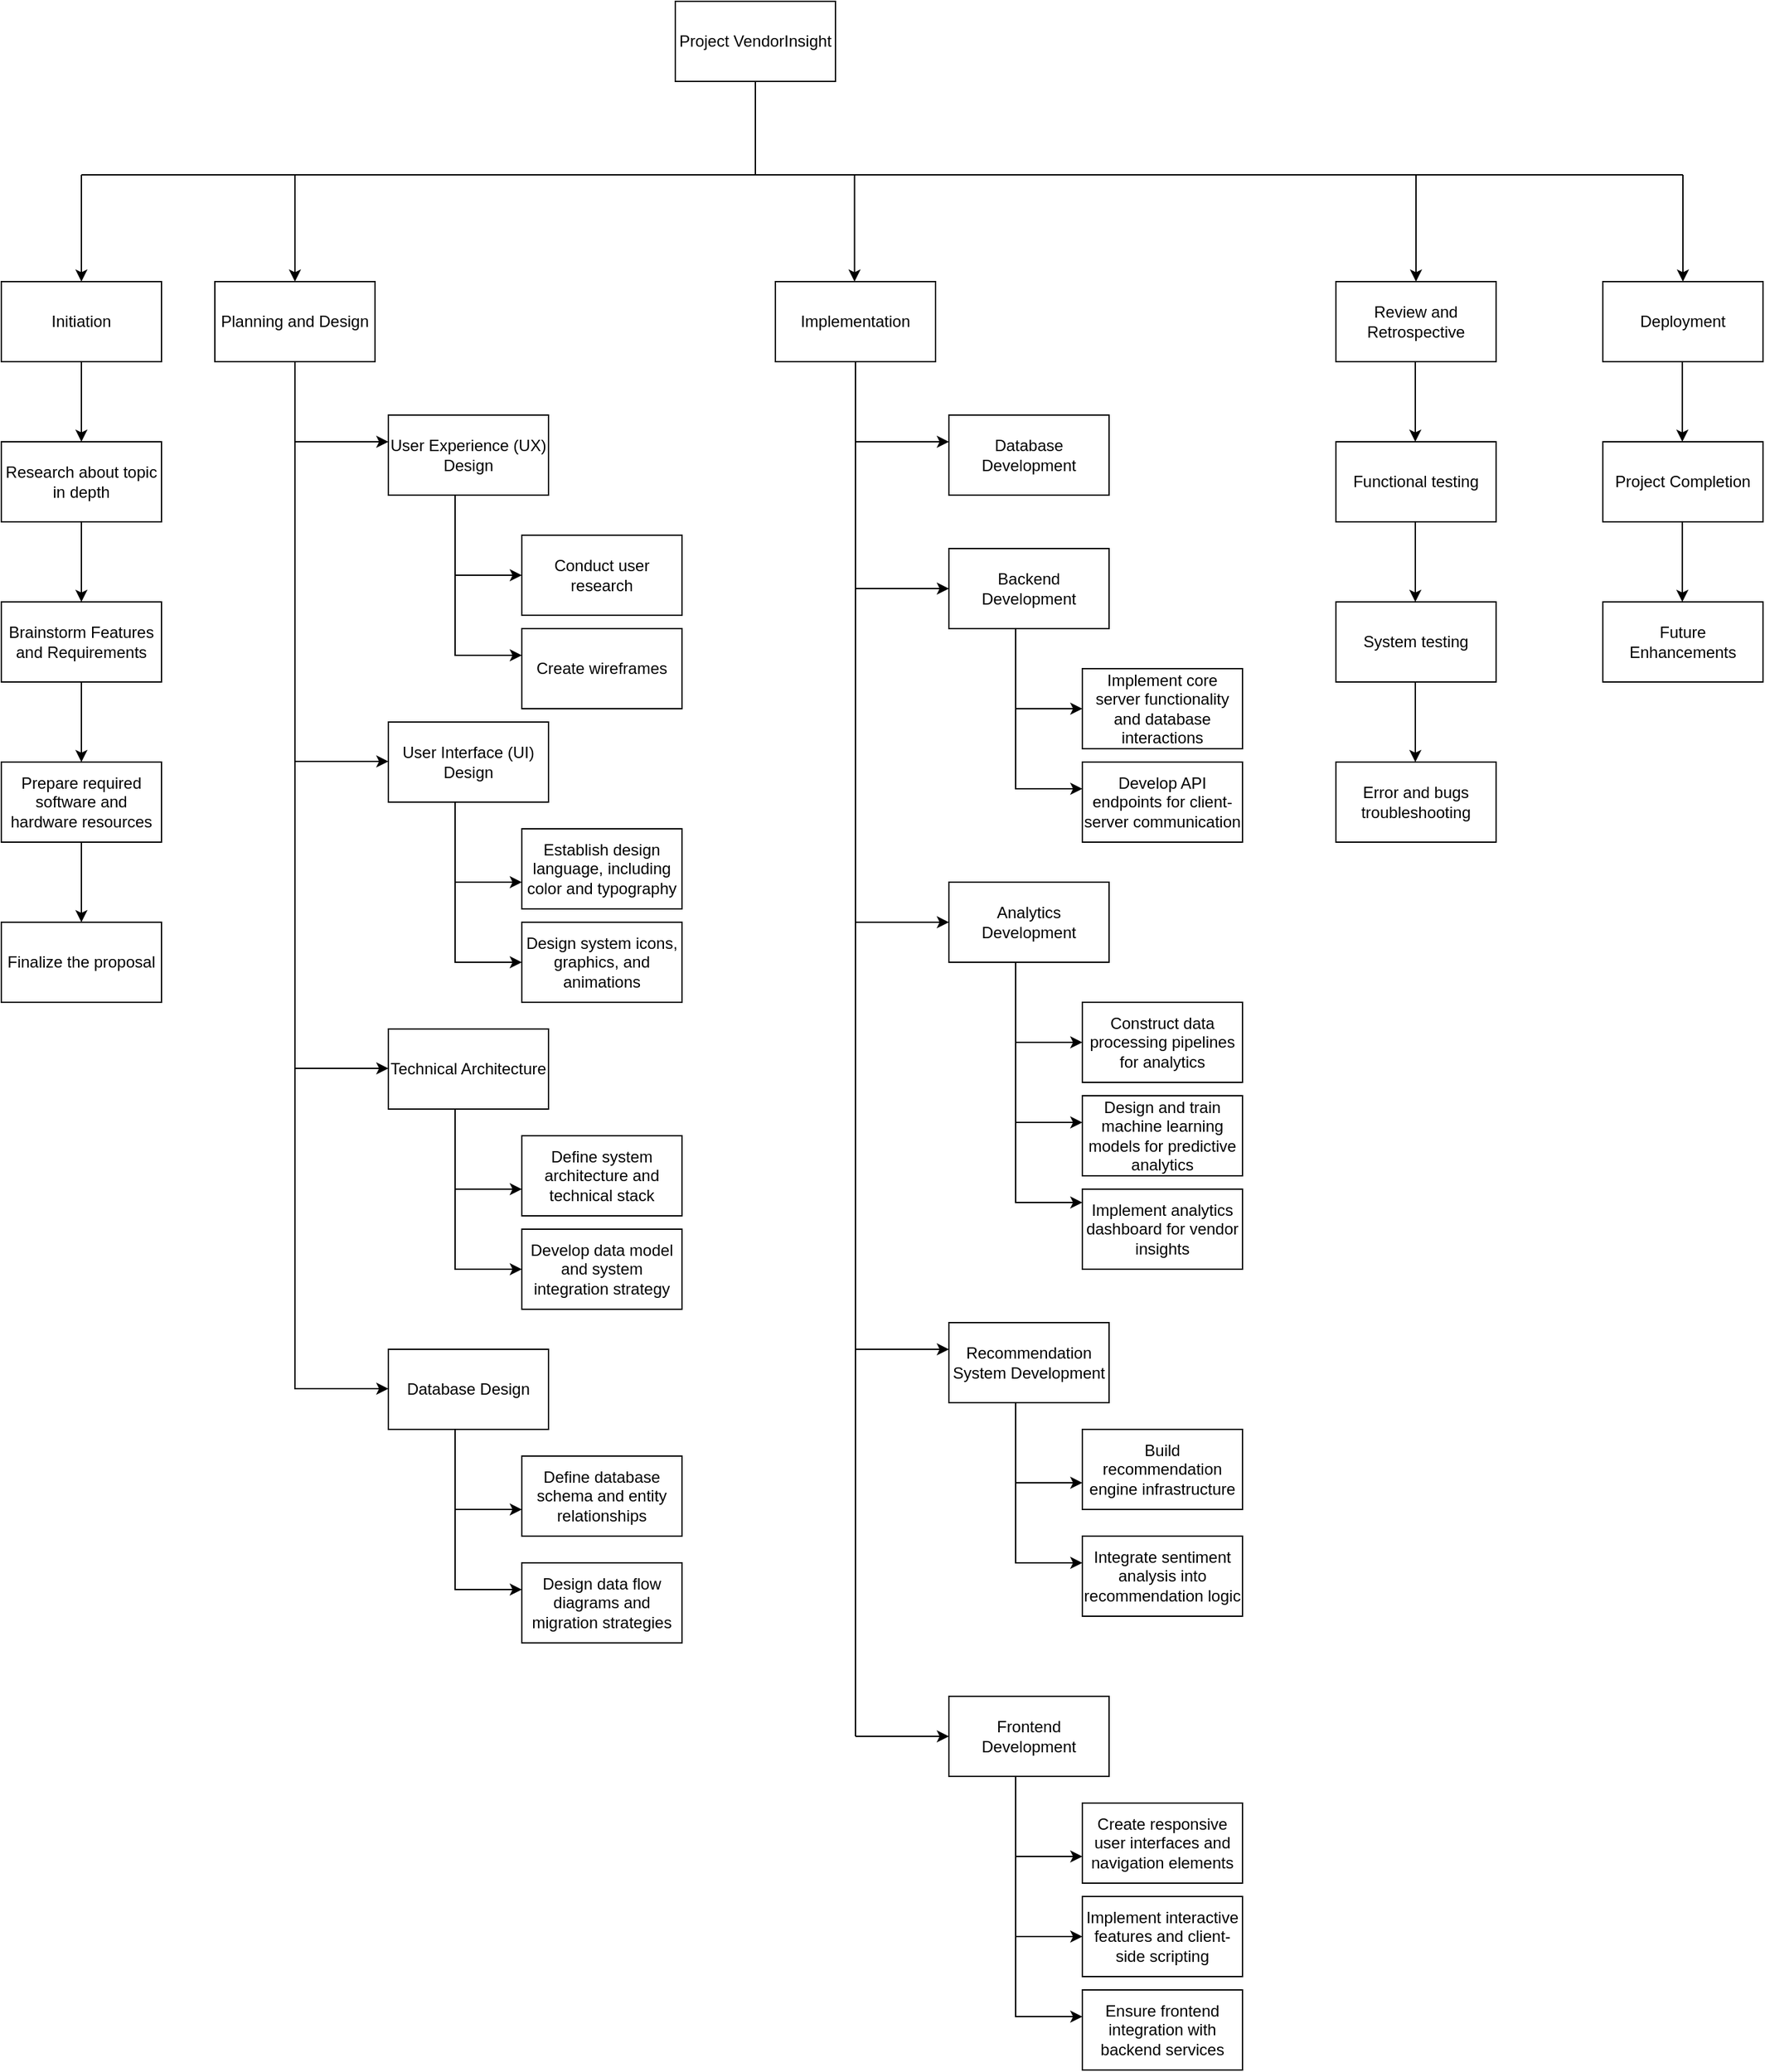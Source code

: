 <mxfile version="22.1.2" type="device">
  <diagram name="Page-1" id="N6l159Vl-1u4DX7FnrMn">
    <mxGraphModel dx="1886" dy="606" grid="1" gridSize="10" guides="1" tooltips="1" connect="1" arrows="1" fold="1" page="1" pageScale="1" pageWidth="850" pageHeight="1100" math="0" shadow="0">
      <root>
        <mxCell id="0" />
        <mxCell id="1" parent="0" />
        <mxCell id="f1QNXr73eQI0yAvVpaOK-1" value="Project VendorInsight" style="rounded=0;whiteSpace=wrap;html=1;" parent="1" vertex="1">
          <mxGeometry x="365" y="150" width="120" height="60" as="geometry" />
        </mxCell>
        <mxCell id="f1QNXr73eQI0yAvVpaOK-2" value="" style="endArrow=classic;html=1;rounded=0;" parent="1" target="f1QNXr73eQI0yAvVpaOK-5" edge="1">
          <mxGeometry width="50" height="50" relative="1" as="geometry">
            <mxPoint x="-80" y="280" as="sourcePoint" />
            <mxPoint x="-80" y="360" as="targetPoint" />
          </mxGeometry>
        </mxCell>
        <mxCell id="f1QNXr73eQI0yAvVpaOK-3" value="" style="endArrow=none;html=1;rounded=0;entryX=0.5;entryY=1;entryDx=0;entryDy=0;" parent="1" target="f1QNXr73eQI0yAvVpaOK-1" edge="1">
          <mxGeometry width="50" height="50" relative="1" as="geometry">
            <mxPoint x="425" y="280" as="sourcePoint" />
            <mxPoint x="440" y="270" as="targetPoint" />
          </mxGeometry>
        </mxCell>
        <mxCell id="f1QNXr73eQI0yAvVpaOK-4" value="" style="endArrow=none;html=1;rounded=0;" parent="1" edge="1">
          <mxGeometry width="50" height="50" relative="1" as="geometry">
            <mxPoint x="-80" y="280" as="sourcePoint" />
            <mxPoint x="1120" y="280" as="targetPoint" />
          </mxGeometry>
        </mxCell>
        <mxCell id="f1QNXr73eQI0yAvVpaOK-5" value="Initiation" style="rounded=0;whiteSpace=wrap;html=1;" parent="1" vertex="1">
          <mxGeometry x="-140" y="360" width="120" height="60" as="geometry" />
        </mxCell>
        <mxCell id="f1QNXr73eQI0yAvVpaOK-6" value="" style="endArrow=classic;html=1;rounded=0;exitX=0.5;exitY=1;exitDx=0;exitDy=0;" parent="1" source="f1QNXr73eQI0yAvVpaOK-5" edge="1">
          <mxGeometry width="50" height="50" relative="1" as="geometry">
            <mxPoint x="-90" y="520" as="sourcePoint" />
            <mxPoint x="-80" y="480" as="targetPoint" />
          </mxGeometry>
        </mxCell>
        <mxCell id="f1QNXr73eQI0yAvVpaOK-7" value="Research about topic in depth" style="rounded=0;whiteSpace=wrap;html=1;" parent="1" vertex="1">
          <mxGeometry x="-140" y="480" width="120" height="60" as="geometry" />
        </mxCell>
        <mxCell id="f1QNXr73eQI0yAvVpaOK-8" value="Brainstorm Features and Requirements" style="rounded=0;whiteSpace=wrap;html=1;" parent="1" vertex="1">
          <mxGeometry x="-140" y="600" width="120" height="60" as="geometry" />
        </mxCell>
        <mxCell id="f1QNXr73eQI0yAvVpaOK-9" value="" style="endArrow=classic;html=1;rounded=0;" parent="1" source="f1QNXr73eQI0yAvVpaOK-7" target="f1QNXr73eQI0yAvVpaOK-8" edge="1">
          <mxGeometry width="50" height="50" relative="1" as="geometry">
            <mxPoint x="-80.29" y="540" as="sourcePoint" />
            <mxPoint x="-80.29" y="600" as="targetPoint" />
          </mxGeometry>
        </mxCell>
        <mxCell id="f1QNXr73eQI0yAvVpaOK-10" value="Prepare required software and hardware resources" style="rounded=0;whiteSpace=wrap;html=1;" parent="1" vertex="1">
          <mxGeometry x="-140" y="720" width="120" height="60" as="geometry" />
        </mxCell>
        <mxCell id="f1QNXr73eQI0yAvVpaOK-11" value="" style="endArrow=classic;html=1;rounded=0;" parent="1" source="f1QNXr73eQI0yAvVpaOK-8" target="f1QNXr73eQI0yAvVpaOK-10" edge="1">
          <mxGeometry width="50" height="50" relative="1" as="geometry">
            <mxPoint x="-80.29" y="660" as="sourcePoint" />
            <mxPoint x="-80.29" y="720" as="targetPoint" />
          </mxGeometry>
        </mxCell>
        <mxCell id="f1QNXr73eQI0yAvVpaOK-12" value="" style="endArrow=classic;html=1;rounded=0;" parent="1" source="f1QNXr73eQI0yAvVpaOK-10" target="f1QNXr73eQI0yAvVpaOK-13" edge="1">
          <mxGeometry width="50" height="50" relative="1" as="geometry">
            <mxPoint x="-80.29" y="780" as="sourcePoint" />
            <mxPoint x="-80.29" y="840" as="targetPoint" />
          </mxGeometry>
        </mxCell>
        <mxCell id="f1QNXr73eQI0yAvVpaOK-13" value="Finalize the proposal" style="rounded=0;whiteSpace=wrap;html=1;" parent="1" vertex="1">
          <mxGeometry x="-140" y="840" width="120" height="60" as="geometry" />
        </mxCell>
        <mxCell id="f1QNXr73eQI0yAvVpaOK-14" value="" style="endArrow=classic;html=1;rounded=0;" parent="1" edge="1">
          <mxGeometry width="50" height="50" relative="1" as="geometry">
            <mxPoint x="80" y="280" as="sourcePoint" />
            <mxPoint x="80" y="360" as="targetPoint" />
          </mxGeometry>
        </mxCell>
        <mxCell id="f1QNXr73eQI0yAvVpaOK-15" value="Planning and Design" style="rounded=0;whiteSpace=wrap;html=1;" parent="1" vertex="1">
          <mxGeometry x="20" y="360" width="120" height="60" as="geometry" />
        </mxCell>
        <mxCell id="f1QNXr73eQI0yAvVpaOK-17" value="" style="endArrow=none;html=1;rounded=0;entryX=0.5;entryY=1;entryDx=0;entryDy=0;" parent="1" target="f1QNXr73eQI0yAvVpaOK-15" edge="1">
          <mxGeometry width="50" height="50" relative="1" as="geometry">
            <mxPoint x="80" y="1190" as="sourcePoint" />
            <mxPoint x="120" y="470" as="targetPoint" />
          </mxGeometry>
        </mxCell>
        <mxCell id="f1QNXr73eQI0yAvVpaOK-18" value="" style="endArrow=classic;html=1;rounded=0;" parent="1" edge="1">
          <mxGeometry width="50" height="50" relative="1" as="geometry">
            <mxPoint x="80" y="480" as="sourcePoint" />
            <mxPoint x="150" y="480" as="targetPoint" />
          </mxGeometry>
        </mxCell>
        <mxCell id="f1QNXr73eQI0yAvVpaOK-19" value="User Experience (UX) Design" style="rounded=0;whiteSpace=wrap;html=1;" parent="1" vertex="1">
          <mxGeometry x="150" y="460" width="120" height="60" as="geometry" />
        </mxCell>
        <mxCell id="f1QNXr73eQI0yAvVpaOK-21" value="Conduct user research" style="rounded=0;whiteSpace=wrap;html=1;" parent="1" vertex="1">
          <mxGeometry x="250" y="550" width="120" height="60" as="geometry" />
        </mxCell>
        <mxCell id="f1QNXr73eQI0yAvVpaOK-23" value="Create wireframes" style="rounded=0;whiteSpace=wrap;html=1;" parent="1" vertex="1">
          <mxGeometry x="250" y="620" width="120" height="60" as="geometry" />
        </mxCell>
        <mxCell id="f1QNXr73eQI0yAvVpaOK-26" value="" style="endArrow=classic;html=1;rounded=0;" parent="1" edge="1">
          <mxGeometry width="50" height="50" relative="1" as="geometry">
            <mxPoint x="80" y="719.5" as="sourcePoint" />
            <mxPoint x="150" y="719.5" as="targetPoint" />
          </mxGeometry>
        </mxCell>
        <mxCell id="f1QNXr73eQI0yAvVpaOK-27" value="User Interface (UI) Design" style="rounded=0;whiteSpace=wrap;html=1;" parent="1" vertex="1">
          <mxGeometry x="150" y="690" width="120" height="60" as="geometry" />
        </mxCell>
        <mxCell id="f1QNXr73eQI0yAvVpaOK-28" value="" style="endArrow=classic;html=1;rounded=0;exitX=0.5;exitY=1;exitDx=0;exitDy=0;" parent="1" edge="1">
          <mxGeometry width="50" height="50" relative="1" as="geometry">
            <mxPoint x="200" y="750" as="sourcePoint" />
            <mxPoint x="250" y="810" as="targetPoint" />
            <Array as="points">
              <mxPoint x="200" y="810" />
            </Array>
          </mxGeometry>
        </mxCell>
        <mxCell id="f1QNXr73eQI0yAvVpaOK-29" value="Establish design language, including color and typography" style="rounded=0;whiteSpace=wrap;html=1;" parent="1" vertex="1">
          <mxGeometry x="250" y="770" width="120" height="60" as="geometry" />
        </mxCell>
        <mxCell id="f1QNXr73eQI0yAvVpaOK-30" value="" style="endArrow=classic;html=1;rounded=0;exitX=0.5;exitY=1;exitDx=0;exitDy=0;" parent="1" edge="1">
          <mxGeometry width="50" height="50" relative="1" as="geometry">
            <mxPoint x="200" y="810" as="sourcePoint" />
            <mxPoint x="250" y="870" as="targetPoint" />
            <Array as="points">
              <mxPoint x="200" y="870" />
            </Array>
          </mxGeometry>
        </mxCell>
        <mxCell id="f1QNXr73eQI0yAvVpaOK-31" value="Design system icons, graphics, and animations" style="rounded=0;whiteSpace=wrap;html=1;" parent="1" vertex="1">
          <mxGeometry x="250" y="840" width="120" height="60" as="geometry" />
        </mxCell>
        <mxCell id="f1QNXr73eQI0yAvVpaOK-32" value="" style="endArrow=classic;html=1;rounded=0;exitX=0.5;exitY=1;exitDx=0;exitDy=0;" parent="1" edge="1">
          <mxGeometry width="50" height="50" relative="1" as="geometry">
            <mxPoint x="200" y="520" as="sourcePoint" />
            <mxPoint x="250" y="580" as="targetPoint" />
            <Array as="points">
              <mxPoint x="200" y="580" />
            </Array>
          </mxGeometry>
        </mxCell>
        <mxCell id="f1QNXr73eQI0yAvVpaOK-34" value="" style="endArrow=classic;html=1;rounded=0;exitX=0.5;exitY=1;exitDx=0;exitDy=0;" parent="1" edge="1">
          <mxGeometry width="50" height="50" relative="1" as="geometry">
            <mxPoint x="200" y="580" as="sourcePoint" />
            <mxPoint x="250" y="640" as="targetPoint" />
            <Array as="points">
              <mxPoint x="200" y="640" />
            </Array>
          </mxGeometry>
        </mxCell>
        <mxCell id="f1QNXr73eQI0yAvVpaOK-36" value="" style="endArrow=classic;html=1;rounded=0;" parent="1" edge="1">
          <mxGeometry width="50" height="50" relative="1" as="geometry">
            <mxPoint x="80" y="949.5" as="sourcePoint" />
            <mxPoint x="150" y="949.5" as="targetPoint" />
          </mxGeometry>
        </mxCell>
        <mxCell id="f1QNXr73eQI0yAvVpaOK-37" value="Technical Architecture" style="rounded=0;whiteSpace=wrap;html=1;" parent="1" vertex="1">
          <mxGeometry x="150" y="920" width="120" height="60" as="geometry" />
        </mxCell>
        <mxCell id="f1QNXr73eQI0yAvVpaOK-38" value="" style="endArrow=classic;html=1;rounded=0;exitX=0.5;exitY=1;exitDx=0;exitDy=0;" parent="1" edge="1">
          <mxGeometry width="50" height="50" relative="1" as="geometry">
            <mxPoint x="200" y="980" as="sourcePoint" />
            <mxPoint x="250" y="1040" as="targetPoint" />
            <Array as="points">
              <mxPoint x="200" y="1040" />
            </Array>
          </mxGeometry>
        </mxCell>
        <mxCell id="f1QNXr73eQI0yAvVpaOK-39" value="" style="endArrow=classic;html=1;rounded=0;exitX=0.5;exitY=1;exitDx=0;exitDy=0;" parent="1" edge="1">
          <mxGeometry width="50" height="50" relative="1" as="geometry">
            <mxPoint x="200" y="1040" as="sourcePoint" />
            <mxPoint x="250" y="1100" as="targetPoint" />
            <Array as="points">
              <mxPoint x="200" y="1100" />
            </Array>
          </mxGeometry>
        </mxCell>
        <mxCell id="f1QNXr73eQI0yAvVpaOK-40" value="Define system architecture and technical stack" style="rounded=0;whiteSpace=wrap;html=1;" parent="1" vertex="1">
          <mxGeometry x="250" y="1000" width="120" height="60" as="geometry" />
        </mxCell>
        <mxCell id="f1QNXr73eQI0yAvVpaOK-41" value="Develop data model and system integration strategy" style="rounded=0;whiteSpace=wrap;html=1;" parent="1" vertex="1">
          <mxGeometry x="250" y="1070" width="120" height="60" as="geometry" />
        </mxCell>
        <mxCell id="f1QNXr73eQI0yAvVpaOK-42" value="Database Design" style="rounded=0;whiteSpace=wrap;html=1;" parent="1" vertex="1">
          <mxGeometry x="150" y="1160" width="120" height="60" as="geometry" />
        </mxCell>
        <mxCell id="f1QNXr73eQI0yAvVpaOK-43" value="" style="endArrow=classic;html=1;rounded=0;" parent="1" edge="1">
          <mxGeometry width="50" height="50" relative="1" as="geometry">
            <mxPoint x="80" y="1189.5" as="sourcePoint" />
            <mxPoint x="150" y="1189.5" as="targetPoint" />
          </mxGeometry>
        </mxCell>
        <mxCell id="f1QNXr73eQI0yAvVpaOK-44" value="" style="endArrow=classic;html=1;rounded=0;exitX=0.5;exitY=1;exitDx=0;exitDy=0;" parent="1" edge="1">
          <mxGeometry width="50" height="50" relative="1" as="geometry">
            <mxPoint x="200" y="1220" as="sourcePoint" />
            <mxPoint x="250" y="1280" as="targetPoint" />
            <Array as="points">
              <mxPoint x="200" y="1280" />
            </Array>
          </mxGeometry>
        </mxCell>
        <mxCell id="f1QNXr73eQI0yAvVpaOK-45" value="" style="endArrow=classic;html=1;rounded=0;exitX=0.5;exitY=1;exitDx=0;exitDy=0;" parent="1" edge="1">
          <mxGeometry width="50" height="50" relative="1" as="geometry">
            <mxPoint x="200" y="1280" as="sourcePoint" />
            <mxPoint x="250" y="1340" as="targetPoint" />
            <Array as="points">
              <mxPoint x="200" y="1340" />
            </Array>
          </mxGeometry>
        </mxCell>
        <mxCell id="f1QNXr73eQI0yAvVpaOK-46" value="Define database schema and entity relationships" style="rounded=0;whiteSpace=wrap;html=1;" parent="1" vertex="1">
          <mxGeometry x="250" y="1240" width="120" height="60" as="geometry" />
        </mxCell>
        <mxCell id="f1QNXr73eQI0yAvVpaOK-47" value="Design data flow diagrams and migration strategies" style="rounded=0;whiteSpace=wrap;html=1;" parent="1" vertex="1">
          <mxGeometry x="250" y="1320" width="120" height="60" as="geometry" />
        </mxCell>
        <mxCell id="f1QNXr73eQI0yAvVpaOK-48" value="Implementation" style="rounded=0;whiteSpace=wrap;html=1;" parent="1" vertex="1">
          <mxGeometry x="440" y="360" width="120" height="60" as="geometry" />
        </mxCell>
        <mxCell id="f1QNXr73eQI0yAvVpaOK-49" value="" style="endArrow=classic;html=1;rounded=0;" parent="1" edge="1">
          <mxGeometry width="50" height="50" relative="1" as="geometry">
            <mxPoint x="499.29" y="280" as="sourcePoint" />
            <mxPoint x="499.29" y="360" as="targetPoint" />
          </mxGeometry>
        </mxCell>
        <mxCell id="f1QNXr73eQI0yAvVpaOK-50" value="" style="endArrow=none;html=1;rounded=0;entryX=0.5;entryY=1;entryDx=0;entryDy=0;" parent="1" target="f1QNXr73eQI0yAvVpaOK-48" edge="1">
          <mxGeometry width="50" height="50" relative="1" as="geometry">
            <mxPoint x="500" y="1450" as="sourcePoint" />
            <mxPoint x="499.5" y="460" as="targetPoint" />
          </mxGeometry>
        </mxCell>
        <mxCell id="f1QNXr73eQI0yAvVpaOK-51" value="" style="endArrow=classic;html=1;rounded=0;" parent="1" edge="1">
          <mxGeometry width="50" height="50" relative="1" as="geometry">
            <mxPoint x="500" y="480" as="sourcePoint" />
            <mxPoint x="570" y="480" as="targetPoint" />
          </mxGeometry>
        </mxCell>
        <mxCell id="f1QNXr73eQI0yAvVpaOK-52" value="Database Development" style="rounded=0;whiteSpace=wrap;html=1;" parent="1" vertex="1">
          <mxGeometry x="570" y="460" width="120" height="60" as="geometry" />
        </mxCell>
        <mxCell id="f1QNXr73eQI0yAvVpaOK-53" value="" style="endArrow=classic;html=1;rounded=0;" parent="1" edge="1">
          <mxGeometry width="50" height="50" relative="1" as="geometry">
            <mxPoint x="500" y="590" as="sourcePoint" />
            <mxPoint x="570" y="590" as="targetPoint" />
          </mxGeometry>
        </mxCell>
        <mxCell id="f1QNXr73eQI0yAvVpaOK-54" value="Backend Development" style="rounded=0;whiteSpace=wrap;html=1;" parent="1" vertex="1">
          <mxGeometry x="570" y="560" width="120" height="60" as="geometry" />
        </mxCell>
        <mxCell id="f1QNXr73eQI0yAvVpaOK-55" value="" style="endArrow=classic;html=1;rounded=0;exitX=0.5;exitY=1;exitDx=0;exitDy=0;" parent="1" edge="1">
          <mxGeometry width="50" height="50" relative="1" as="geometry">
            <mxPoint x="620" y="620" as="sourcePoint" />
            <mxPoint x="670" y="680" as="targetPoint" />
            <Array as="points">
              <mxPoint x="620" y="680" />
            </Array>
          </mxGeometry>
        </mxCell>
        <mxCell id="f1QNXr73eQI0yAvVpaOK-56" value="Implement core server functionality and database interactions" style="rounded=0;whiteSpace=wrap;html=1;" parent="1" vertex="1">
          <mxGeometry x="670" y="650" width="120" height="60" as="geometry" />
        </mxCell>
        <mxCell id="f1QNXr73eQI0yAvVpaOK-57" value="" style="endArrow=classic;html=1;rounded=0;exitX=0.5;exitY=1;exitDx=0;exitDy=0;" parent="1" edge="1">
          <mxGeometry width="50" height="50" relative="1" as="geometry">
            <mxPoint x="620" y="680" as="sourcePoint" />
            <mxPoint x="670" y="740" as="targetPoint" />
            <Array as="points">
              <mxPoint x="620" y="740" />
            </Array>
          </mxGeometry>
        </mxCell>
        <mxCell id="f1QNXr73eQI0yAvVpaOK-58" value="Develop API endpoints for client-server communication" style="rounded=0;whiteSpace=wrap;html=1;" parent="1" vertex="1">
          <mxGeometry x="670" y="720" width="120" height="60" as="geometry" />
        </mxCell>
        <mxCell id="f1QNXr73eQI0yAvVpaOK-59" value="Analytics Development" style="rounded=0;whiteSpace=wrap;html=1;" parent="1" vertex="1">
          <mxGeometry x="570" y="810" width="120" height="60" as="geometry" />
        </mxCell>
        <mxCell id="f1QNXr73eQI0yAvVpaOK-60" value="" style="endArrow=classic;html=1;rounded=0;" parent="1" edge="1">
          <mxGeometry width="50" height="50" relative="1" as="geometry">
            <mxPoint x="500" y="840" as="sourcePoint" />
            <mxPoint x="570" y="840" as="targetPoint" />
          </mxGeometry>
        </mxCell>
        <mxCell id="f1QNXr73eQI0yAvVpaOK-61" value="" style="endArrow=classic;html=1;rounded=0;exitX=0.5;exitY=1;exitDx=0;exitDy=0;" parent="1" edge="1">
          <mxGeometry width="50" height="50" relative="1" as="geometry">
            <mxPoint x="620" y="870" as="sourcePoint" />
            <mxPoint x="670" y="930" as="targetPoint" />
            <Array as="points">
              <mxPoint x="620" y="930" />
            </Array>
          </mxGeometry>
        </mxCell>
        <mxCell id="f1QNXr73eQI0yAvVpaOK-62" value="" style="endArrow=classic;html=1;rounded=0;exitX=0.5;exitY=1;exitDx=0;exitDy=0;" parent="1" edge="1">
          <mxGeometry width="50" height="50" relative="1" as="geometry">
            <mxPoint x="620" y="930" as="sourcePoint" />
            <mxPoint x="670" y="990" as="targetPoint" />
            <Array as="points">
              <mxPoint x="620" y="990" />
            </Array>
          </mxGeometry>
        </mxCell>
        <mxCell id="f1QNXr73eQI0yAvVpaOK-63" value="Construct data processing pipelines for analytics" style="rounded=0;whiteSpace=wrap;html=1;" parent="1" vertex="1">
          <mxGeometry x="670" y="900" width="120" height="60" as="geometry" />
        </mxCell>
        <mxCell id="f1QNXr73eQI0yAvVpaOK-64" value="Design and train machine learning models for predictive analytics" style="rounded=0;whiteSpace=wrap;html=1;" parent="1" vertex="1">
          <mxGeometry x="670" y="970" width="120" height="60" as="geometry" />
        </mxCell>
        <mxCell id="f1QNXr73eQI0yAvVpaOK-65" value="" style="endArrow=classic;html=1;rounded=0;exitX=0.5;exitY=1;exitDx=0;exitDy=0;" parent="1" edge="1">
          <mxGeometry width="50" height="50" relative="1" as="geometry">
            <mxPoint x="620" y="990" as="sourcePoint" />
            <mxPoint x="670" y="1050" as="targetPoint" />
            <Array as="points">
              <mxPoint x="620" y="1050" />
            </Array>
          </mxGeometry>
        </mxCell>
        <mxCell id="f1QNXr73eQI0yAvVpaOK-66" value="Implement analytics dashboard for vendor insights" style="rounded=0;whiteSpace=wrap;html=1;" parent="1" vertex="1">
          <mxGeometry x="670" y="1040" width="120" height="60" as="geometry" />
        </mxCell>
        <mxCell id="f1QNXr73eQI0yAvVpaOK-67" value="Recommendation System Development" style="rounded=0;whiteSpace=wrap;html=1;" parent="1" vertex="1">
          <mxGeometry x="570" y="1140" width="120" height="60" as="geometry" />
        </mxCell>
        <mxCell id="f1QNXr73eQI0yAvVpaOK-68" value="" style="endArrow=classic;html=1;rounded=0;" parent="1" edge="1">
          <mxGeometry width="50" height="50" relative="1" as="geometry">
            <mxPoint x="500" y="1160" as="sourcePoint" />
            <mxPoint x="570" y="1160" as="targetPoint" />
          </mxGeometry>
        </mxCell>
        <mxCell id="f1QNXr73eQI0yAvVpaOK-69" value="" style="endArrow=classic;html=1;rounded=0;exitX=0.5;exitY=1;exitDx=0;exitDy=0;" parent="1" edge="1">
          <mxGeometry width="50" height="50" relative="1" as="geometry">
            <mxPoint x="620" y="1200" as="sourcePoint" />
            <mxPoint x="670" y="1260" as="targetPoint" />
            <Array as="points">
              <mxPoint x="620" y="1260" />
            </Array>
          </mxGeometry>
        </mxCell>
        <mxCell id="f1QNXr73eQI0yAvVpaOK-70" value="Build recommendation engine infrastructure" style="rounded=0;whiteSpace=wrap;html=1;" parent="1" vertex="1">
          <mxGeometry x="670" y="1220" width="120" height="60" as="geometry" />
        </mxCell>
        <mxCell id="f1QNXr73eQI0yAvVpaOK-71" value="" style="endArrow=classic;html=1;rounded=0;exitX=0.5;exitY=1;exitDx=0;exitDy=0;" parent="1" edge="1">
          <mxGeometry width="50" height="50" relative="1" as="geometry">
            <mxPoint x="620" y="1260" as="sourcePoint" />
            <mxPoint x="670" y="1320" as="targetPoint" />
            <Array as="points">
              <mxPoint x="620" y="1320" />
            </Array>
          </mxGeometry>
        </mxCell>
        <mxCell id="f1QNXr73eQI0yAvVpaOK-72" value="Integrate sentiment analysis into recommendation logic" style="rounded=0;whiteSpace=wrap;html=1;" parent="1" vertex="1">
          <mxGeometry x="670" y="1300" width="120" height="60" as="geometry" />
        </mxCell>
        <mxCell id="f1QNXr73eQI0yAvVpaOK-73" value="" style="endArrow=classic;html=1;rounded=0;" parent="1" edge="1">
          <mxGeometry width="50" height="50" relative="1" as="geometry">
            <mxPoint x="500" y="1450" as="sourcePoint" />
            <mxPoint x="570" y="1450" as="targetPoint" />
          </mxGeometry>
        </mxCell>
        <mxCell id="f1QNXr73eQI0yAvVpaOK-74" value="Frontend Development" style="rounded=0;whiteSpace=wrap;html=1;" parent="1" vertex="1">
          <mxGeometry x="570" y="1420" width="120" height="60" as="geometry" />
        </mxCell>
        <mxCell id="f1QNXr73eQI0yAvVpaOK-75" value="" style="endArrow=classic;html=1;rounded=0;exitX=0.5;exitY=1;exitDx=0;exitDy=0;" parent="1" edge="1">
          <mxGeometry width="50" height="50" relative="1" as="geometry">
            <mxPoint x="620" y="1480" as="sourcePoint" />
            <mxPoint x="670" y="1540" as="targetPoint" />
            <Array as="points">
              <mxPoint x="620" y="1540" />
            </Array>
          </mxGeometry>
        </mxCell>
        <mxCell id="f1QNXr73eQI0yAvVpaOK-76" value="Create responsive user interfaces and navigation elements" style="rounded=0;whiteSpace=wrap;html=1;" parent="1" vertex="1">
          <mxGeometry x="670" y="1500" width="120" height="60" as="geometry" />
        </mxCell>
        <mxCell id="f1QNXr73eQI0yAvVpaOK-77" value="" style="endArrow=classic;html=1;rounded=0;exitX=0.5;exitY=1;exitDx=0;exitDy=0;" parent="1" edge="1">
          <mxGeometry width="50" height="50" relative="1" as="geometry">
            <mxPoint x="620" y="1540" as="sourcePoint" />
            <mxPoint x="670" y="1600" as="targetPoint" />
            <Array as="points">
              <mxPoint x="620" y="1600" />
            </Array>
          </mxGeometry>
        </mxCell>
        <mxCell id="f1QNXr73eQI0yAvVpaOK-78" value="Implement interactive features and client-side scripting" style="rounded=0;whiteSpace=wrap;html=1;" parent="1" vertex="1">
          <mxGeometry x="670" y="1570" width="120" height="60" as="geometry" />
        </mxCell>
        <mxCell id="f1QNXr73eQI0yAvVpaOK-79" value="" style="endArrow=classic;html=1;rounded=0;exitX=0.5;exitY=1;exitDx=0;exitDy=0;" parent="1" edge="1">
          <mxGeometry width="50" height="50" relative="1" as="geometry">
            <mxPoint x="620" y="1600" as="sourcePoint" />
            <mxPoint x="670" y="1660" as="targetPoint" />
            <Array as="points">
              <mxPoint x="620" y="1660" />
            </Array>
          </mxGeometry>
        </mxCell>
        <mxCell id="f1QNXr73eQI0yAvVpaOK-80" value="Ensure frontend integration with backend services" style="rounded=0;whiteSpace=wrap;html=1;" parent="1" vertex="1">
          <mxGeometry x="670" y="1640" width="120" height="60" as="geometry" />
        </mxCell>
        <mxCell id="f1QNXr73eQI0yAvVpaOK-81" value="" style="endArrow=classic;html=1;rounded=0;" parent="1" edge="1">
          <mxGeometry width="50" height="50" relative="1" as="geometry">
            <mxPoint x="920" y="280" as="sourcePoint" />
            <mxPoint x="920" y="360" as="targetPoint" />
          </mxGeometry>
        </mxCell>
        <mxCell id="f1QNXr73eQI0yAvVpaOK-82" value="Review and Retrospective" style="rounded=0;whiteSpace=wrap;html=1;" parent="1" vertex="1">
          <mxGeometry x="860" y="360" width="120" height="60" as="geometry" />
        </mxCell>
        <mxCell id="f1QNXr73eQI0yAvVpaOK-84" value="" style="endArrow=classic;html=1;rounded=0;exitX=0.5;exitY=1;exitDx=0;exitDy=0;" parent="1" edge="1">
          <mxGeometry width="50" height="50" relative="1" as="geometry">
            <mxPoint x="919.47" y="420" as="sourcePoint" />
            <mxPoint x="919.47" y="480" as="targetPoint" />
          </mxGeometry>
        </mxCell>
        <mxCell id="f1QNXr73eQI0yAvVpaOK-87" value="Functional testing" style="rounded=0;whiteSpace=wrap;html=1;" parent="1" vertex="1">
          <mxGeometry x="860" y="480" width="120" height="60" as="geometry" />
        </mxCell>
        <mxCell id="f1QNXr73eQI0yAvVpaOK-88" value="" style="endArrow=classic;html=1;rounded=0;exitX=0.5;exitY=1;exitDx=0;exitDy=0;" parent="1" edge="1">
          <mxGeometry width="50" height="50" relative="1" as="geometry">
            <mxPoint x="919.5" y="540" as="sourcePoint" />
            <mxPoint x="919.5" y="600" as="targetPoint" />
          </mxGeometry>
        </mxCell>
        <mxCell id="f1QNXr73eQI0yAvVpaOK-89" value="System testing" style="rounded=0;whiteSpace=wrap;html=1;" parent="1" vertex="1">
          <mxGeometry x="860" y="600" width="120" height="60" as="geometry" />
        </mxCell>
        <mxCell id="f1QNXr73eQI0yAvVpaOK-91" value="" style="endArrow=classic;html=1;rounded=0;exitX=0.5;exitY=1;exitDx=0;exitDy=0;" parent="1" edge="1">
          <mxGeometry width="50" height="50" relative="1" as="geometry">
            <mxPoint x="919.5" y="660" as="sourcePoint" />
            <mxPoint x="919.5" y="720" as="targetPoint" />
          </mxGeometry>
        </mxCell>
        <mxCell id="f1QNXr73eQI0yAvVpaOK-92" value="Error and bugs troubleshooting" style="rounded=0;whiteSpace=wrap;html=1;" parent="1" vertex="1">
          <mxGeometry x="860" y="720" width="120" height="60" as="geometry" />
        </mxCell>
        <mxCell id="f1QNXr73eQI0yAvVpaOK-93" value="" style="endArrow=classic;html=1;rounded=0;" parent="1" edge="1">
          <mxGeometry width="50" height="50" relative="1" as="geometry">
            <mxPoint x="1120" y="280" as="sourcePoint" />
            <mxPoint x="1120" y="360" as="targetPoint" />
          </mxGeometry>
        </mxCell>
        <mxCell id="f1QNXr73eQI0yAvVpaOK-94" value="Deployment" style="rounded=0;whiteSpace=wrap;html=1;" parent="1" vertex="1">
          <mxGeometry x="1060" y="360" width="120" height="60" as="geometry" />
        </mxCell>
        <mxCell id="f1QNXr73eQI0yAvVpaOK-96" value="Project Completion" style="rounded=0;whiteSpace=wrap;html=1;" parent="1" vertex="1">
          <mxGeometry x="1060" y="480" width="120" height="60" as="geometry" />
        </mxCell>
        <mxCell id="f1QNXr73eQI0yAvVpaOK-97" value="" style="endArrow=classic;html=1;rounded=0;exitX=0.5;exitY=1;exitDx=0;exitDy=0;" parent="1" edge="1">
          <mxGeometry width="50" height="50" relative="1" as="geometry">
            <mxPoint x="1119.57" y="420" as="sourcePoint" />
            <mxPoint x="1119.57" y="480" as="targetPoint" />
          </mxGeometry>
        </mxCell>
        <mxCell id="f1QNXr73eQI0yAvVpaOK-98" value="" style="endArrow=classic;html=1;rounded=0;exitX=0.5;exitY=1;exitDx=0;exitDy=0;" parent="1" edge="1">
          <mxGeometry width="50" height="50" relative="1" as="geometry">
            <mxPoint x="1119.57" y="540" as="sourcePoint" />
            <mxPoint x="1119.57" y="600" as="targetPoint" />
          </mxGeometry>
        </mxCell>
        <mxCell id="f1QNXr73eQI0yAvVpaOK-99" value="Future Enhancements" style="rounded=0;whiteSpace=wrap;html=1;" parent="1" vertex="1">
          <mxGeometry x="1060" y="600" width="120" height="60" as="geometry" />
        </mxCell>
      </root>
    </mxGraphModel>
  </diagram>
</mxfile>
